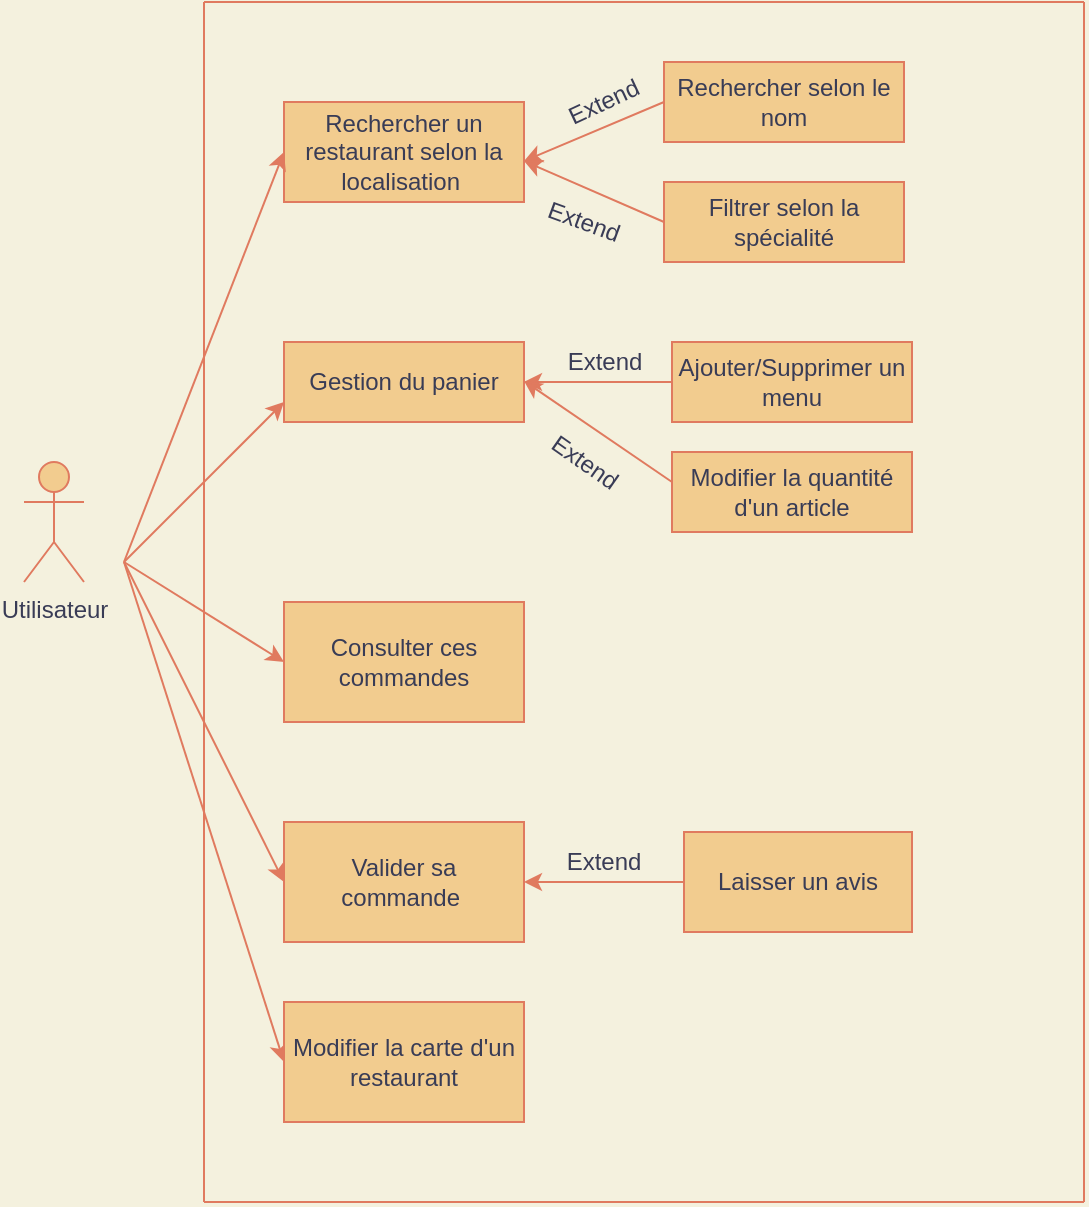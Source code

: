 <mxfile>
    <diagram id="kLDeTscSKIG2q7LJa7Dl" name="Page-1">
        <mxGraphModel dx="777" dy="386" grid="0" gridSize="10" guides="1" tooltips="1" connect="1" arrows="1" fold="1" page="0" pageScale="1" pageWidth="827" pageHeight="1169" background="#F4F1DE" math="0" shadow="0">
            <root>
                <mxCell id="0"/>
                <mxCell id="1" parent="0"/>
                <mxCell id="2" value="Rechercher un restaurant selon la localisation&amp;nbsp;" style="rounded=0;whiteSpace=wrap;html=1;fillColor=#F2CC8F;strokeColor=#E07A5F;fontColor=#393C56;" parent="1" vertex="1">
                    <mxGeometry x="160" y="50" width="120" height="50" as="geometry"/>
                </mxCell>
                <mxCell id="3" value="Utilisateur" style="shape=umlActor;verticalLabelPosition=bottom;verticalAlign=top;html=1;outlineConnect=0;fillColor=#F2CC8F;strokeColor=#E07A5F;fontColor=#393C56;" parent="1" vertex="1">
                    <mxGeometry x="30" y="230" width="30" height="60" as="geometry"/>
                </mxCell>
                <mxCell id="4" value="" style="endArrow=none;html=1;strokeColor=#E07A5F;fontColor=#393C56;labelBackgroundColor=#F4F1DE;" parent="1" edge="1">
                    <mxGeometry width="50" height="50" relative="1" as="geometry">
                        <mxPoint x="120" y="600" as="sourcePoint"/>
                        <mxPoint x="120" as="targetPoint"/>
                    </mxGeometry>
                </mxCell>
                <mxCell id="6" value="" style="endArrow=classic;html=1;entryX=0;entryY=0.5;entryDx=0;entryDy=0;strokeColor=#E07A5F;fontColor=#393C56;labelBackgroundColor=#F4F1DE;" parent="1" target="2" edge="1">
                    <mxGeometry width="50" height="50" relative="1" as="geometry">
                        <mxPoint x="80" y="280" as="sourcePoint"/>
                        <mxPoint x="360" y="190" as="targetPoint"/>
                        <Array as="points"/>
                    </mxGeometry>
                </mxCell>
                <mxCell id="8" value="" style="endArrow=classic;html=1;strokeColor=#E07A5F;fontColor=#393C56;labelBackgroundColor=#F4F1DE;" parent="1" edge="1">
                    <mxGeometry width="50" height="50" relative="1" as="geometry">
                        <mxPoint x="80" y="280" as="sourcePoint"/>
                        <mxPoint x="160" y="200" as="targetPoint"/>
                    </mxGeometry>
                </mxCell>
                <mxCell id="10" value="Rechercher selon le nom" style="rounded=0;whiteSpace=wrap;html=1;fillColor=#F2CC8F;strokeColor=#E07A5F;fontColor=#393C56;" parent="1" vertex="1">
                    <mxGeometry x="350" y="30" width="120" height="40" as="geometry"/>
                </mxCell>
                <mxCell id="12" value="Filtrer selon la spécialité" style="rounded=0;whiteSpace=wrap;html=1;fillColor=#F2CC8F;strokeColor=#E07A5F;fontColor=#393C56;" parent="1" vertex="1">
                    <mxGeometry x="350" y="90" width="120" height="40" as="geometry"/>
                </mxCell>
                <mxCell id="15" value="Gestion du panier" style="rounded=0;whiteSpace=wrap;html=1;fillColor=#F2CC8F;strokeColor=#E07A5F;fontColor=#393C56;" parent="1" vertex="1">
                    <mxGeometry x="160" y="170" width="120" height="40" as="geometry"/>
                </mxCell>
                <mxCell id="16" value="" style="endArrow=classic;html=1;entryX=0;entryY=0.5;entryDx=0;entryDy=0;strokeColor=#E07A5F;fontColor=#393C56;labelBackgroundColor=#F4F1DE;" parent="1" target="28" edge="1">
                    <mxGeometry width="50" height="50" relative="1" as="geometry">
                        <mxPoint x="80" y="280" as="sourcePoint"/>
                        <mxPoint x="160" y="280" as="targetPoint"/>
                    </mxGeometry>
                </mxCell>
                <mxCell id="19" value="" style="endArrow=none;html=1;entryX=0;entryY=0.5;entryDx=0;entryDy=0;endFill=0;startArrow=classic;startFill=1;strokeColor=#E07A5F;fontColor=#393C56;labelBackgroundColor=#F4F1DE;" parent="1" target="20" edge="1">
                    <mxGeometry width="50" height="50" relative="1" as="geometry">
                        <mxPoint x="280" y="190" as="sourcePoint"/>
                        <mxPoint x="350" y="190" as="targetPoint"/>
                    </mxGeometry>
                </mxCell>
                <mxCell id="20" value="Ajouter/Supprimer un menu" style="rounded=0;whiteSpace=wrap;html=1;fillColor=#F2CC8F;strokeColor=#E07A5F;fontColor=#393C56;" parent="1" vertex="1">
                    <mxGeometry x="354" y="170" width="120" height="40" as="geometry"/>
                </mxCell>
                <mxCell id="22" value="" style="endArrow=none;html=1;startArrow=classic;startFill=1;endFill=0;strokeColor=#E07A5F;fontColor=#393C56;labelBackgroundColor=#F4F1DE;" parent="1" edge="1">
                    <mxGeometry width="50" height="50" relative="1" as="geometry">
                        <mxPoint x="280" y="189.5" as="sourcePoint"/>
                        <mxPoint x="354" y="240" as="targetPoint"/>
                    </mxGeometry>
                </mxCell>
                <mxCell id="23" value="Modifier la quantité d'un article" style="rounded=0;whiteSpace=wrap;html=1;fillColor=#F2CC8F;strokeColor=#E07A5F;fontColor=#393C56;" parent="1" vertex="1">
                    <mxGeometry x="354" y="225" width="120" height="40" as="geometry"/>
                </mxCell>
                <mxCell id="26" value="Extend" style="text;html=1;align=center;verticalAlign=middle;resizable=0;points=[];autosize=1;strokeColor=none;rotation=0;fontColor=#393C56;" parent="1" vertex="1">
                    <mxGeometry x="295" y="170" width="50" height="20" as="geometry"/>
                </mxCell>
                <mxCell id="27" value="Extend" style="text;html=1;align=center;verticalAlign=middle;resizable=0;points=[];autosize=1;strokeColor=none;rotation=35;fontColor=#393C56;" parent="1" vertex="1">
                    <mxGeometry x="285" y="220" width="50" height="20" as="geometry"/>
                </mxCell>
                <mxCell id="28" value="Consulter ces commandes" style="rounded=0;whiteSpace=wrap;html=1;fillColor=#F2CC8F;strokeColor=#E07A5F;fontColor=#393C56;" parent="1" vertex="1">
                    <mxGeometry x="160" y="300" width="120" height="60" as="geometry"/>
                </mxCell>
                <mxCell id="29" value="" style="endArrow=classic;html=1;entryX=0;entryY=0.5;entryDx=0;entryDy=0;strokeColor=#E07A5F;fontColor=#393C56;labelBackgroundColor=#F4F1DE;" parent="1" target="30" edge="1">
                    <mxGeometry width="50" height="50" relative="1" as="geometry">
                        <mxPoint x="80" y="280" as="sourcePoint"/>
                        <mxPoint x="160" y="440" as="targetPoint"/>
                    </mxGeometry>
                </mxCell>
                <mxCell id="30" value="Valider sa commande&amp;nbsp;" style="rounded=0;whiteSpace=wrap;html=1;fillColor=#F2CC8F;strokeColor=#E07A5F;fontColor=#393C56;" parent="1" vertex="1">
                    <mxGeometry x="160" y="410" width="120" height="60" as="geometry"/>
                </mxCell>
                <mxCell id="32" value="" style="endArrow=classic;html=1;entryX=1;entryY=0.5;entryDx=0;entryDy=0;exitX=0;exitY=0.5;exitDx=0;exitDy=0;strokeColor=#E07A5F;fontColor=#393C56;labelBackgroundColor=#F4F1DE;" parent="1" source="33" target="30" edge="1">
                    <mxGeometry width="50" height="50" relative="1" as="geometry">
                        <mxPoint x="360" y="440" as="sourcePoint"/>
                        <mxPoint x="360" y="400" as="targetPoint"/>
                    </mxGeometry>
                </mxCell>
                <mxCell id="33" value="Laisser un avis" style="rounded=0;whiteSpace=wrap;html=1;fillColor=#F2CC8F;strokeColor=#E07A5F;fontColor=#393C56;" parent="1" vertex="1">
                    <mxGeometry x="360" y="415" width="114" height="50" as="geometry"/>
                </mxCell>
                <mxCell id="34" value="Extend" style="text;html=1;strokeColor=none;fillColor=none;align=center;verticalAlign=middle;whiteSpace=wrap;rounded=0;fontColor=#393C56;" parent="1" vertex="1">
                    <mxGeometry x="300" y="420" width="40" height="20" as="geometry"/>
                </mxCell>
                <mxCell id="35" value="" style="endArrow=classic;html=1;entryX=0;entryY=0.5;entryDx=0;entryDy=0;strokeColor=#E07A5F;fontColor=#393C56;labelBackgroundColor=#F4F1DE;" parent="1" target="36" edge="1">
                    <mxGeometry width="50" height="50" relative="1" as="geometry">
                        <mxPoint x="80" y="280" as="sourcePoint"/>
                        <mxPoint x="160" y="520" as="targetPoint"/>
                    </mxGeometry>
                </mxCell>
                <mxCell id="36" value="Modifier la carte d'un restaurant" style="rounded=0;whiteSpace=wrap;html=1;fillColor=#F2CC8F;strokeColor=#E07A5F;fontColor=#393C56;" parent="1" vertex="1">
                    <mxGeometry x="160" y="500" width="120" height="60" as="geometry"/>
                </mxCell>
                <mxCell id="38" value="" style="endArrow=classic;html=1;entryX=1;entryY=0.5;entryDx=0;entryDy=0;exitX=0;exitY=0.5;exitDx=0;exitDy=0;strokeColor=#E07A5F;fontColor=#393C56;labelBackgroundColor=#F4F1DE;" parent="1" source="10" edge="1">
                    <mxGeometry width="50" height="50" relative="1" as="geometry">
                        <mxPoint x="360" y="79.5" as="sourcePoint"/>
                        <mxPoint x="280" y="79.5" as="targetPoint"/>
                    </mxGeometry>
                </mxCell>
                <mxCell id="39" value="" style="endArrow=classic;html=1;entryX=1;entryY=0.5;entryDx=0;entryDy=0;exitX=0;exitY=0.5;exitDx=0;exitDy=0;strokeColor=#E07A5F;fontColor=#393C56;labelBackgroundColor=#F4F1DE;" parent="1" source="12" edge="1">
                    <mxGeometry width="50" height="50" relative="1" as="geometry">
                        <mxPoint x="360" y="79.5" as="sourcePoint"/>
                        <mxPoint x="280" y="79.5" as="targetPoint"/>
                    </mxGeometry>
                </mxCell>
                <mxCell id="40" value="Extend" style="text;html=1;strokeColor=none;fillColor=none;align=center;verticalAlign=middle;whiteSpace=wrap;rounded=0;rotation=-25;fontColor=#393C56;" parent="1" vertex="1">
                    <mxGeometry x="300" y="40" width="40" height="20" as="geometry"/>
                </mxCell>
                <mxCell id="41" value="Extend" style="text;html=1;strokeColor=none;fillColor=none;align=center;verticalAlign=middle;whiteSpace=wrap;rounded=0;rotation=20;fontColor=#393C56;" parent="1" vertex="1">
                    <mxGeometry x="290" y="100" width="40" height="20" as="geometry"/>
                </mxCell>
                <mxCell id="42" value="" style="endArrow=none;html=1;strokeColor=#E07A5F;fontColor=#393C56;labelBackgroundColor=#F4F1DE;" parent="1" edge="1">
                    <mxGeometry width="50" height="50" relative="1" as="geometry">
                        <mxPoint x="560" y="600" as="sourcePoint"/>
                        <mxPoint x="560" as="targetPoint"/>
                    </mxGeometry>
                </mxCell>
                <mxCell id="43" value="" style="endArrow=none;html=1;strokeColor=#E07A5F;fontColor=#393C56;labelBackgroundColor=#F4F1DE;" parent="1" edge="1">
                    <mxGeometry width="50" height="50" relative="1" as="geometry">
                        <mxPoint x="120" y="600" as="sourcePoint"/>
                        <mxPoint x="560" y="600" as="targetPoint"/>
                    </mxGeometry>
                </mxCell>
                <mxCell id="44" value="" style="endArrow=none;html=1;strokeColor=#E07A5F;fontColor=#393C56;labelBackgroundColor=#F4F1DE;" parent="1" edge="1">
                    <mxGeometry width="50" height="50" relative="1" as="geometry">
                        <mxPoint x="120" as="sourcePoint"/>
                        <mxPoint x="560" as="targetPoint"/>
                    </mxGeometry>
                </mxCell>
            </root>
        </mxGraphModel>
    </diagram>
</mxfile>